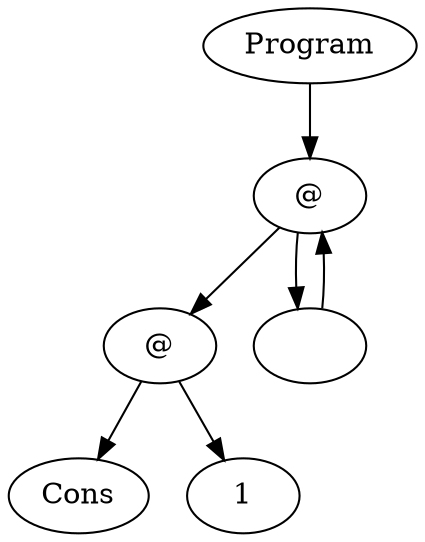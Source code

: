 digraph ReductionTree {
  node25 [label="Program"];
  node26 [label="@"];
  node27 [label="@"];
  node28 [label="Cons"];
  node29 [label="1"];
  node27 -> node28;
  node27 -> node29;
  node30 [label=""];
  node30 -> node26;
  node26 -> node27;
  node26 -> node30;
  node25 -> node26;
}
